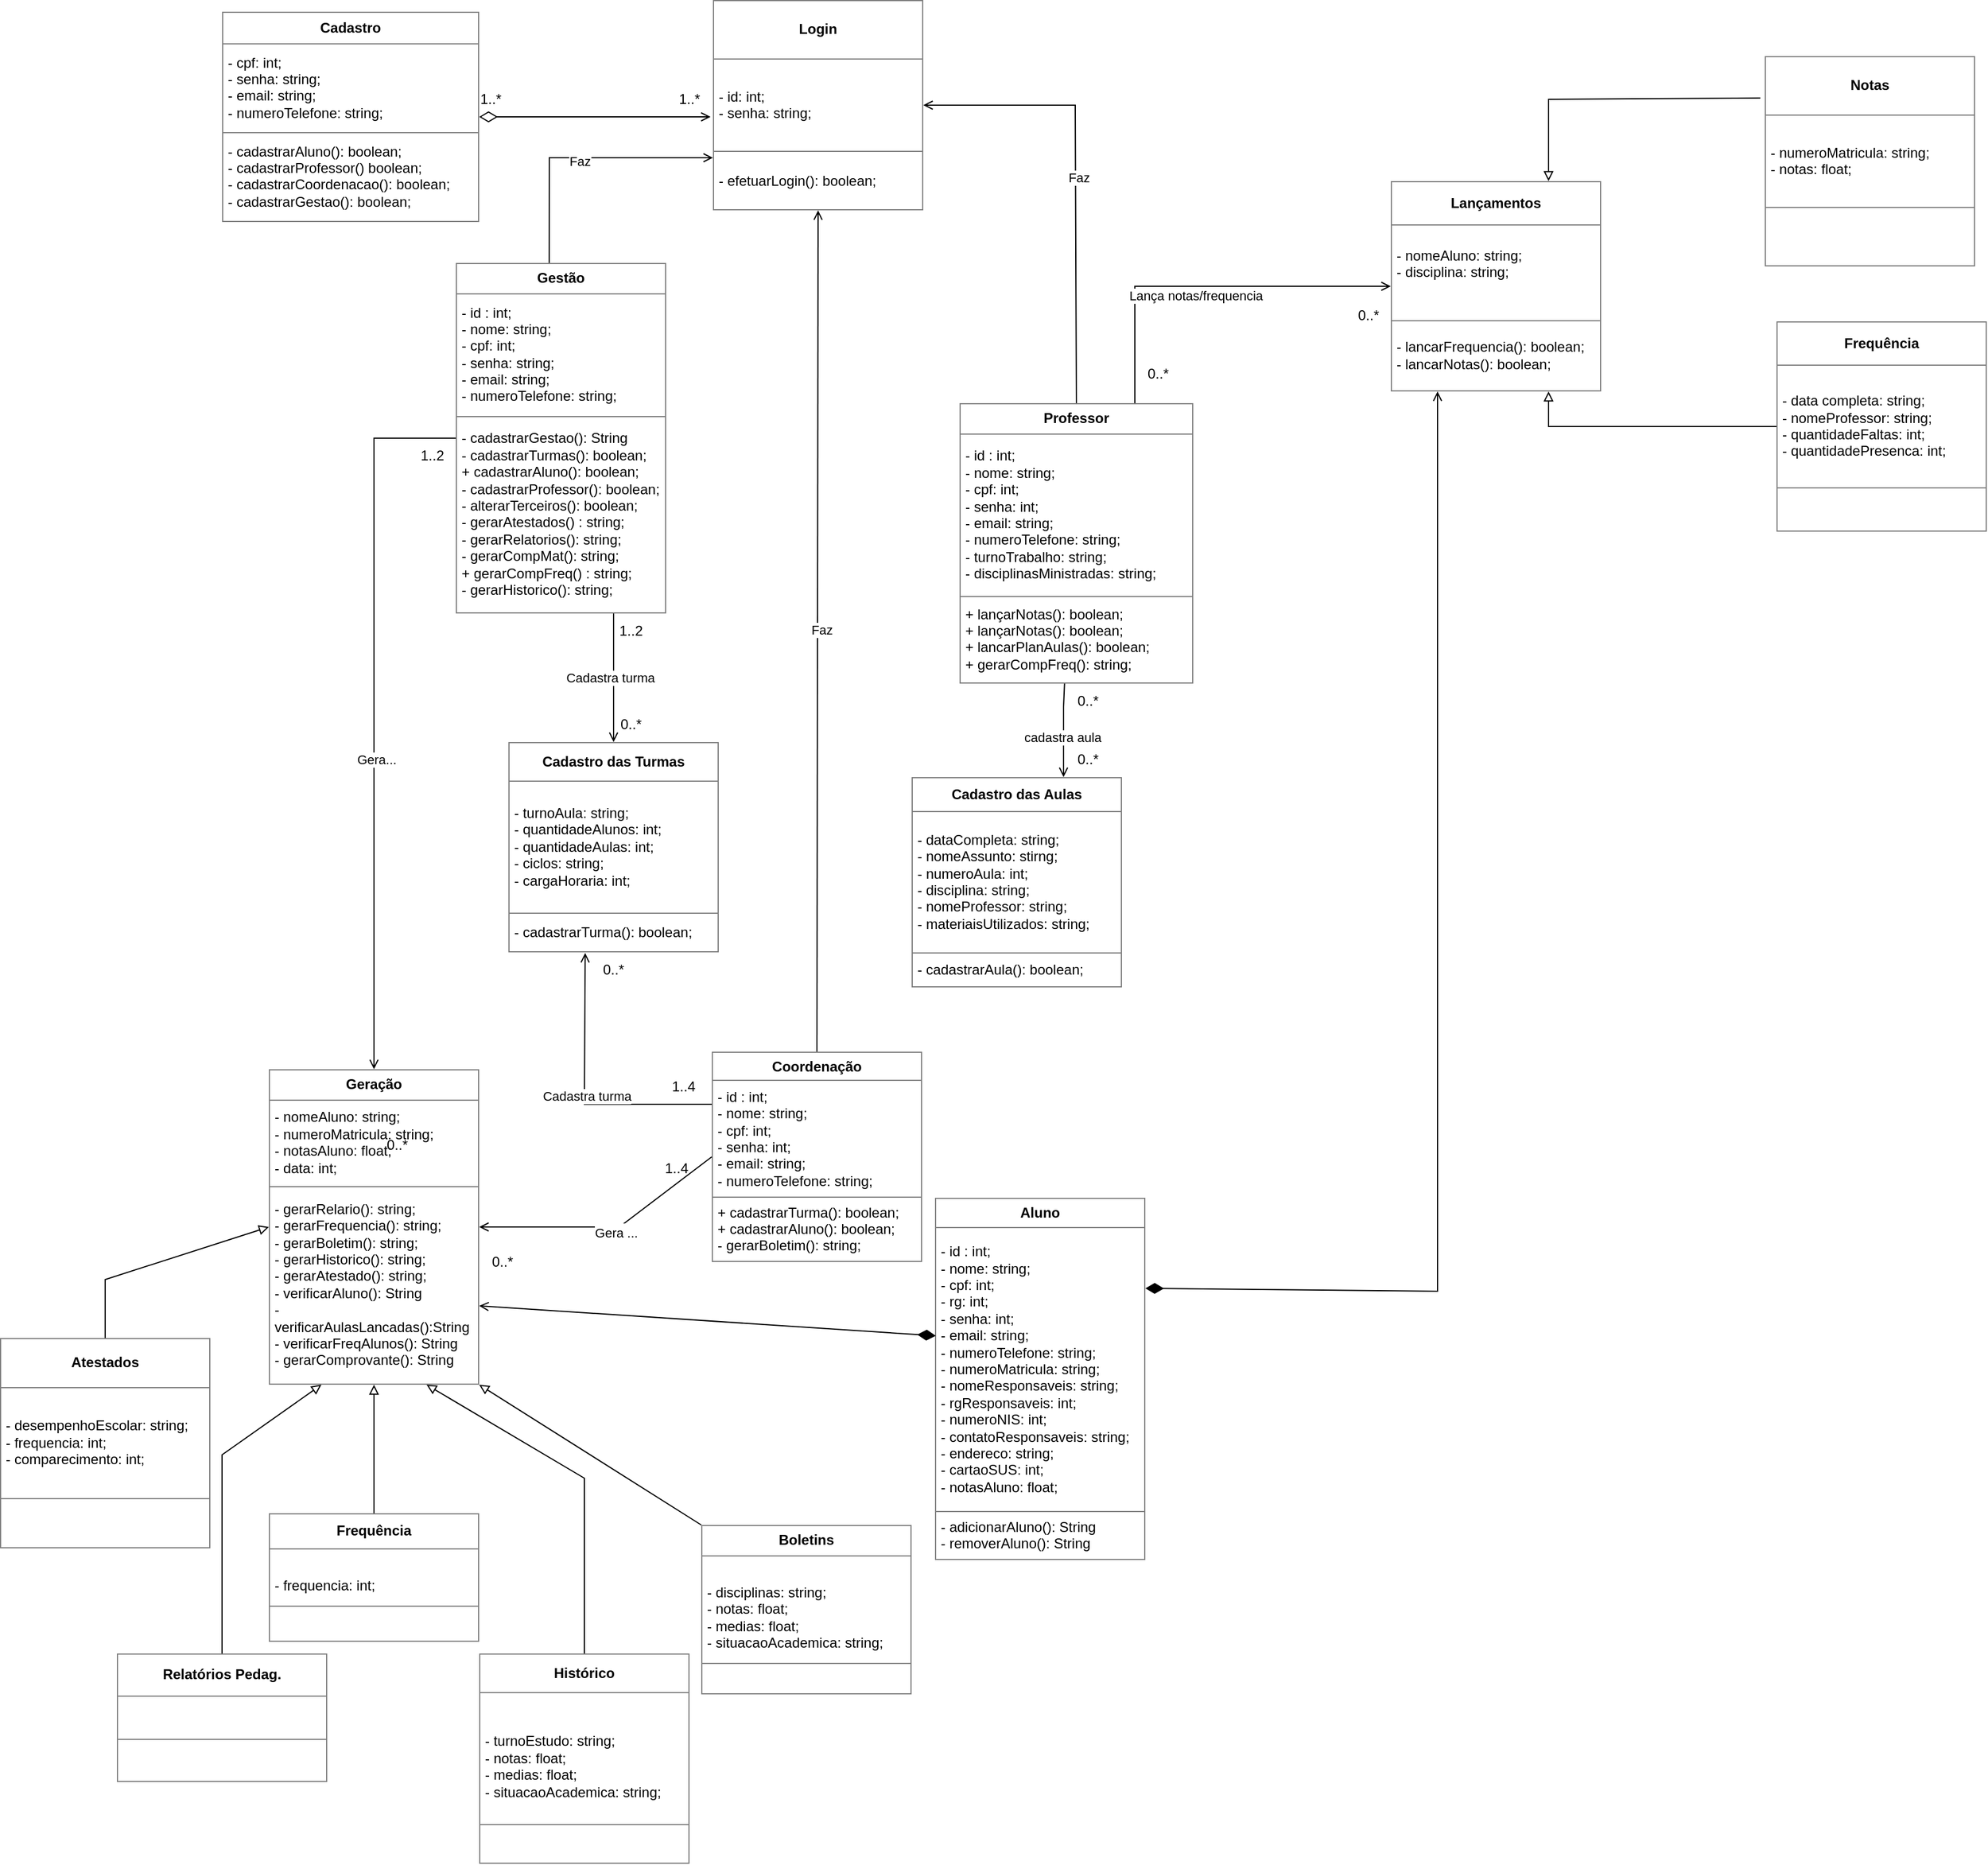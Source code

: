 <mxfile version="26.0.14">
  <diagram name="Página-1" id="CEJxs4QXML5ttT-iYVlk">
    <mxGraphModel dx="1877" dy="522" grid="1" gridSize="10" guides="1" tooltips="1" connect="1" arrows="1" fold="1" page="1" pageScale="1" pageWidth="827" pageHeight="1169" math="0" shadow="0">
      <root>
        <mxCell id="0" />
        <mxCell id="1" parent="0" />
        <mxCell id="YI8qZAI8sFxIkvRVpKfF-1" value="&lt;table border=&quot;1&quot; width=&quot;100%&quot; height=&quot;100%&quot; cellpadding=&quot;4&quot; style=&quot;width:100%;height:100%;border-collapse:collapse;&quot;&gt;&lt;tbody&gt;&lt;tr&gt;&lt;th align=&quot;center&quot;&gt;&lt;b&gt;Gestão&lt;/b&gt;&lt;/th&gt;&lt;/tr&gt;&lt;tr&gt;&lt;td&gt;- id : int;&lt;br&gt;- nome: string;&lt;br&gt;- cpf: int;&lt;br&gt;- senha: string;&lt;br&gt;- email: string;&lt;br&gt;- numeroTelefone: string;&lt;/td&gt;&lt;/tr&gt;&lt;tr&gt;&lt;td&gt;- cadastrarGestao(): String&lt;br&gt;- cadastrarTurmas(): boolean;&lt;br&gt;+ cadastrarAluno(): boolean;&lt;br&gt;- cadastrarProfessor(): boolean;&lt;br&gt;- alterarTerceiros(): boolean;&lt;br&gt;- gerarAtestados() : string;&lt;br&gt;- gerarRelatorios(): string;&lt;br&gt;- gerarCompMat(): string;&lt;br&gt;+ gerarCompFreq() : string;&lt;br&gt;- gerarHistorico(): string;&lt;br&gt;&lt;/td&gt;&lt;/tr&gt;&lt;/tbody&gt;&lt;/table&gt;" style="text;html=1;whiteSpace=wrap;strokeColor=none;fillColor=none;overflow=fill;" parent="1" vertex="1">
          <mxGeometry x="-80" y="620" width="180" height="300" as="geometry" />
        </mxCell>
        <mxCell id="YI8qZAI8sFxIkvRVpKfF-2" value="&lt;table border=&quot;1&quot; width=&quot;100%&quot; height=&quot;100%&quot; cellpadding=&quot;4&quot; style=&quot;width:100%;height:100%;border-collapse:collapse;&quot;&gt;&lt;tbody&gt;&lt;tr&gt;&lt;th align=&quot;center&quot;&gt;&lt;b&gt;Coordenação&lt;/b&gt;&lt;/th&gt;&lt;/tr&gt;&lt;tr&gt;&lt;td&gt;- id : int;&lt;br&gt;- nome: string;&lt;br&gt;- cpf: int;&lt;br&gt;- senha: int;&lt;br&gt;- email: string;&lt;br&gt;- numeroTelefone: string;&lt;/td&gt;&lt;/tr&gt;&lt;tr&gt;&lt;td&gt;+ cadastrarTurma(): boolean;&lt;br&gt;+ cadastrarAluno(): boolean;&lt;br&gt;- gerarBoletim(): string;&lt;/td&gt;&lt;/tr&gt;&lt;/tbody&gt;&lt;/table&gt;" style="text;html=1;whiteSpace=wrap;strokeColor=none;fillColor=none;overflow=fill;" parent="1" vertex="1">
          <mxGeometry x="139" y="1295" width="180" height="180" as="geometry" />
        </mxCell>
        <mxCell id="YI8qZAI8sFxIkvRVpKfF-3" value="&lt;table border=&quot;1&quot; width=&quot;100%&quot; height=&quot;100%&quot; cellpadding=&quot;4&quot; style=&quot;width:100%;height:100%;border-collapse:collapse;&quot;&gt;&lt;tbody&gt;&lt;tr&gt;&lt;th align=&quot;center&quot;&gt;Professor&lt;/th&gt;&lt;/tr&gt;&lt;tr&gt;&lt;td&gt;- id : int;&lt;br&gt;- nome: string;&lt;br&gt;- cpf: int;&lt;br&gt;- senha: int;&lt;br&gt;- email: string;&lt;br&gt;- numeroTelefone: string;&lt;span style=&quot;&quot;&gt;&lt;br&gt;- turnoTrabalho: string;&lt;br&gt;- disciplinasMinistradas: string;&lt;/span&gt;&lt;/td&gt;&lt;/tr&gt;&lt;tr&gt;&lt;td&gt;+ lançarNotas(): boolean;&lt;br&gt;+ lançarNotas(): boolean;&lt;br&gt;+ lancarPlanAulas(): boolean;&lt;br&gt;+ gerarCompFreq(): string;&lt;/td&gt;&lt;/tr&gt;&lt;/tbody&gt;&lt;/table&gt;" style="text;html=1;whiteSpace=wrap;strokeColor=none;fillColor=none;overflow=fill;" parent="1" vertex="1">
          <mxGeometry x="351" y="740" width="200" height="240" as="geometry" />
        </mxCell>
        <mxCell id="YI8qZAI8sFxIkvRVpKfF-4" value="&lt;table border=&quot;1&quot; width=&quot;100%&quot; height=&quot;100%&quot; cellpadding=&quot;4&quot; style=&quot;width:100%;height:100%;border-collapse:collapse;&quot;&gt;&lt;tbody&gt;&lt;tr&gt;&lt;th align=&quot;center&quot;&gt;&lt;b&gt;Login&lt;/b&gt;&lt;/th&gt;&lt;/tr&gt;&lt;tr&gt;&lt;td&gt;- id: int;&lt;br&gt;- senha: string;&lt;/td&gt;&lt;/tr&gt;&lt;tr&gt;&lt;td&gt;- efetuarLogin(): boolean;&lt;/td&gt;&lt;/tr&gt;&lt;/tbody&gt;&lt;/table&gt;" style="text;html=1;whiteSpace=wrap;strokeColor=none;fillColor=none;overflow=fill;" parent="1" vertex="1">
          <mxGeometry x="140" y="395" width="180" height="180" as="geometry" />
        </mxCell>
        <mxCell id="YI8qZAI8sFxIkvRVpKfF-5" value="&lt;table border=&quot;1&quot; width=&quot;100%&quot; height=&quot;100%&quot; cellpadding=&quot;4&quot; style=&quot;width:100%;height:100%;border-collapse:collapse;&quot;&gt;&lt;tbody&gt;&lt;tr&gt;&lt;th align=&quot;center&quot;&gt;&lt;b&gt;Aluno&lt;/b&gt;&lt;/th&gt;&lt;/tr&gt;&lt;tr&gt;&lt;td&gt;&lt;span style=&quot;&quot;&gt;- id : int;&lt;/span&gt;&lt;br style=&quot;&quot;&gt;&lt;span style=&quot;&quot;&gt;- nome: string;&lt;/span&gt;&lt;br style=&quot;&quot;&gt;&lt;span style=&quot;&quot;&gt;- cpf: int;&lt;br&gt;- rg: int;&lt;br&gt;&lt;/span&gt;&lt;span style=&quot;&quot;&gt;- senha: int;&lt;/span&gt;&lt;br style=&quot;&quot;&gt;&lt;span style=&quot;&quot;&gt;- email: string;&lt;/span&gt;&lt;br style=&quot;&quot;&gt;&lt;span style=&quot;&quot;&gt;- numeroTelefone: string;&lt;br&gt;&lt;/span&gt;&lt;span style=&quot;&quot;&gt;- numeroMatricula: string;&lt;br&gt;- nomeResponsaveis: string;&lt;br&gt;- rgResponsaveis: int;&lt;br&gt;- numeroNIS: int;&lt;br&gt;- contatoResponsaveis: string;&lt;br&gt;- endereco: string;&lt;br&gt;- cartaoSUS: int;&lt;br&gt;- notasAluno: float;&lt;/span&gt;&lt;/td&gt;&lt;/tr&gt;&lt;tr&gt;&lt;td&gt;- adicionarAluno(): String&lt;br&gt;- removerAluno(): String&lt;br&gt;&lt;/td&gt;&lt;/tr&gt;&lt;/tbody&gt;&lt;/table&gt;" style="text;html=1;whiteSpace=wrap;strokeColor=none;fillColor=none;overflow=fill;" parent="1" vertex="1">
          <mxGeometry x="330" y="1420" width="180" height="310" as="geometry" />
        </mxCell>
        <mxCell id="YI8qZAI8sFxIkvRVpKfF-6" value="&lt;table border=&quot;1&quot; width=&quot;100%&quot; height=&quot;100%&quot; cellpadding=&quot;4&quot; style=&quot;width:100%;height:100%;border-collapse:collapse;&quot;&gt;&lt;tbody&gt;&lt;tr&gt;&lt;th align=&quot;center&quot;&gt;Notas&lt;/th&gt;&lt;/tr&gt;&lt;tr&gt;&lt;td&gt;- numeroMatricula: string;&lt;br&gt;- notas: float;&lt;/td&gt;&lt;/tr&gt;&lt;tr&gt;&lt;td&gt;&lt;br&gt;&lt;/td&gt;&lt;/tr&gt;&lt;/tbody&gt;&lt;/table&gt;" style="text;html=1;whiteSpace=wrap;strokeColor=none;fillColor=none;overflow=fill;" parent="1" vertex="1">
          <mxGeometry x="1040" y="443" width="180" height="180" as="geometry" />
        </mxCell>
        <mxCell id="YI8qZAI8sFxIkvRVpKfF-7" value="&lt;table border=&quot;1&quot; width=&quot;100%&quot; height=&quot;100%&quot; cellpadding=&quot;4&quot; style=&quot;width:100%;height:100%;border-collapse:collapse;&quot;&gt;&lt;tbody&gt;&lt;tr&gt;&lt;th align=&quot;center&quot;&gt;&lt;b&gt;Frequência&lt;/b&gt;&lt;/th&gt;&lt;/tr&gt;&lt;tr&gt;&lt;td&gt;- data completa: string;&lt;br&gt;- nomeProfessor: string;&lt;br&gt;- quantidadeFaltas: int;&lt;br&gt;- quantidadePresenca: int;&lt;/td&gt;&lt;/tr&gt;&lt;tr&gt;&lt;td&gt;&lt;br&gt;&lt;/td&gt;&lt;/tr&gt;&lt;/tbody&gt;&lt;/table&gt;" style="text;html=1;whiteSpace=wrap;strokeColor=none;fillColor=none;overflow=fill;" parent="1" vertex="1">
          <mxGeometry x="1050" y="670" width="180" height="180" as="geometry" />
        </mxCell>
        <mxCell id="YI8qZAI8sFxIkvRVpKfF-8" value="&lt;table border=&quot;1&quot; width=&quot;100%&quot; height=&quot;100%&quot; cellpadding=&quot;4&quot; style=&quot;width:100%;height:100%;border-collapse:collapse;&quot;&gt;&lt;tbody&gt;&lt;tr&gt;&lt;th align=&quot;center&quot;&gt;Cadastro das Aulas&lt;/th&gt;&lt;/tr&gt;&lt;tr&gt;&lt;td&gt;- dataCompleta: string;&lt;br&gt;- nomeAssunto: stirng;&lt;br&gt;- numeroAula: int;&lt;br&gt;- disciplina: string;&lt;br&gt;- nomeProfessor: string;&lt;br&gt;- materiaisUtilizados: string;&lt;/td&gt;&lt;/tr&gt;&lt;tr&gt;&lt;td&gt;- cadastrarAula(): boolean;&lt;/td&gt;&lt;/tr&gt;&lt;/tbody&gt;&lt;/table&gt;" style="text;html=1;whiteSpace=wrap;strokeColor=none;fillColor=none;overflow=fill;" parent="1" vertex="1">
          <mxGeometry x="310" y="1060" width="180" height="180" as="geometry" />
        </mxCell>
        <mxCell id="YI8qZAI8sFxIkvRVpKfF-9" value="&lt;table border=&quot;1&quot; width=&quot;100%&quot; height=&quot;100%&quot; cellpadding=&quot;4&quot; style=&quot;width:100%;height:100%;border-collapse:collapse;&quot;&gt;&lt;tbody&gt;&lt;tr&gt;&lt;th align=&quot;center&quot;&gt;&lt;b&gt;Lançamentos&lt;/b&gt;&lt;/th&gt;&lt;/tr&gt;&lt;tr&gt;&lt;td&gt;- nomeAluno: string;&lt;br&gt;- disciplina: string;&lt;br&gt;&lt;br&gt;&lt;/td&gt;&lt;/tr&gt;&lt;tr&gt;&lt;td&gt;&lt;span style=&quot;&quot;&gt;- lancarFrequencia():&amp;nbsp;&lt;/span&gt;boolean&lt;span style=&quot;&quot;&gt;;&lt;br&gt;&lt;/span&gt;- lancarNotas(): boolean;&lt;br&gt;&lt;/td&gt;&lt;/tr&gt;&lt;/tbody&gt;&lt;/table&gt;" style="text;html=1;whiteSpace=wrap;strokeColor=none;fillColor=none;overflow=fill;" parent="1" vertex="1">
          <mxGeometry x="720" y="550" width="180" height="180" as="geometry" />
        </mxCell>
        <mxCell id="0EFO7RBAgr80WLlCccx1-6" value="&lt;table border=&quot;1&quot; width=&quot;100%&quot; height=&quot;100%&quot; cellpadding=&quot;4&quot; style=&quot;width:100%;height:100%;border-collapse:collapse;&quot;&gt;&lt;tbody&gt;&lt;tr&gt;&lt;th align=&quot;center&quot;&gt;Cadastro&lt;/th&gt;&lt;/tr&gt;&lt;tr&gt;&lt;td&gt;- cpf: int;&lt;br&gt;- senha: string;&lt;br&gt;- email: string;&lt;br&gt;- numeroTelefone: string;&lt;/td&gt;&lt;/tr&gt;&lt;tr&gt;&lt;td&gt;- cadastrarAluno(): boolean;&lt;br&gt;- cadastrarProfessor() boolean;&lt;br&gt;- cadastrarCoordenacao(): boolean;&lt;br&gt;- cadastrarGestao(): boolean;&lt;br&gt;&lt;/td&gt;&lt;/tr&gt;&lt;/tbody&gt;&lt;/table&gt;" style="text;html=1;whiteSpace=wrap;strokeColor=none;fillColor=none;overflow=fill;" parent="1" vertex="1">
          <mxGeometry x="-280" y="405" width="220" height="180" as="geometry" />
        </mxCell>
        <mxCell id="0EFO7RBAgr80WLlCccx1-7" value="" style="endArrow=block;html=1;rounded=0;exitX=0;exitY=0.5;exitDx=0;exitDy=0;entryX=0.75;entryY=1;entryDx=0;entryDy=0;endFill=0;" parent="1" source="YI8qZAI8sFxIkvRVpKfF-7" target="YI8qZAI8sFxIkvRVpKfF-9" edge="1">
          <mxGeometry width="50" height="50" relative="1" as="geometry">
            <mxPoint x="1140" y="660" as="sourcePoint" />
            <mxPoint x="1190" y="610" as="targetPoint" />
            <Array as="points">
              <mxPoint x="855" y="760" />
            </Array>
          </mxGeometry>
        </mxCell>
        <mxCell id="0EFO7RBAgr80WLlCccx1-8" value="" style="endArrow=block;html=1;rounded=0;exitX=-0.021;exitY=0.199;exitDx=0;exitDy=0;entryX=0.75;entryY=0;entryDx=0;entryDy=0;endFill=0;exitPerimeter=0;" parent="1" source="YI8qZAI8sFxIkvRVpKfF-6" target="YI8qZAI8sFxIkvRVpKfF-9" edge="1">
          <mxGeometry width="50" height="50" relative="1" as="geometry">
            <mxPoint x="750" y="880" as="sourcePoint" />
            <mxPoint x="849" y="762" as="targetPoint" />
            <Array as="points">
              <mxPoint x="855" y="480" />
            </Array>
          </mxGeometry>
        </mxCell>
        <mxCell id="0EFO7RBAgr80WLlCccx1-25" value="&lt;table border=&quot;1&quot; width=&quot;100%&quot; height=&quot;100%&quot; cellpadding=&quot;4&quot; style=&quot;width:100%;height:100%;border-collapse:collapse;&quot;&gt;&lt;tbody&gt;&lt;tr&gt;&lt;th align=&quot;center&quot;&gt;&lt;b&gt;Atestados&lt;/b&gt;&lt;/th&gt;&lt;/tr&gt;&lt;tr&gt;&lt;td&gt;- desempenhoEscolar: string;&lt;br&gt;- frequencia: int;&lt;br&gt;- comparecimento: int;&lt;br&gt;&lt;/td&gt;&lt;/tr&gt;&lt;tr&gt;&lt;td&gt;&lt;br&gt;&lt;/td&gt;&lt;/tr&gt;&lt;/tbody&gt;&lt;/table&gt;" style="text;html=1;whiteSpace=wrap;strokeColor=none;fillColor=none;overflow=fill;" parent="1" vertex="1">
          <mxGeometry x="-470" y="1540" width="180" height="180" as="geometry" />
        </mxCell>
        <mxCell id="0EFO7RBAgr80WLlCccx1-26" value="&lt;table border=&quot;1&quot; width=&quot;100%&quot; height=&quot;100%&quot; cellpadding=&quot;4&quot; style=&quot;width:100%;height:100%;border-collapse:collapse;&quot;&gt;&lt;tbody&gt;&lt;tr&gt;&lt;th align=&quot;center&quot;&gt;&lt;b&gt;Relatórios Pedag.&lt;/b&gt;&lt;/th&gt;&lt;/tr&gt;&lt;tr&gt;&lt;td&gt;&lt;br&gt;&lt;/td&gt;&lt;/tr&gt;&lt;tr&gt;&lt;td&gt;&lt;br&gt;&lt;/td&gt;&lt;/tr&gt;&lt;/tbody&gt;&lt;/table&gt;" style="text;html=1;whiteSpace=wrap;strokeColor=none;fillColor=none;overflow=fill;" parent="1" vertex="1">
          <mxGeometry x="-370" y="1810" width="180" height="110" as="geometry" />
        </mxCell>
        <mxCell id="0EFO7RBAgr80WLlCccx1-27" value="&lt;table border=&quot;1&quot; width=&quot;100%&quot; height=&quot;100%&quot; cellpadding=&quot;4&quot; style=&quot;width:100%;height:100%;border-collapse:collapse;&quot;&gt;&lt;tbody&gt;&lt;tr&gt;&lt;th align=&quot;center&quot;&gt;&lt;b&gt;Frequência&lt;/b&gt;&lt;/th&gt;&lt;/tr&gt;&lt;tr&gt;&lt;td&gt;&lt;br&gt;- frequencia: int;&lt;/td&gt;&lt;/tr&gt;&lt;tr&gt;&lt;td&gt;&lt;br&gt;&lt;/td&gt;&lt;/tr&gt;&lt;/tbody&gt;&lt;/table&gt;" style="text;html=1;whiteSpace=wrap;strokeColor=none;fillColor=none;overflow=fill;" parent="1" vertex="1">
          <mxGeometry x="-240" y="1690" width="180" height="110" as="geometry" />
        </mxCell>
        <mxCell id="0EFO7RBAgr80WLlCccx1-28" value="&lt;table border=&quot;1&quot; width=&quot;100%&quot; height=&quot;100%&quot; cellpadding=&quot;4&quot; style=&quot;width:100%;height:100%;border-collapse:collapse;&quot;&gt;&lt;tbody&gt;&lt;tr&gt;&lt;th align=&quot;center&quot;&gt;&lt;b&gt;Histórico&lt;/b&gt;&lt;/th&gt;&lt;/tr&gt;&lt;tr&gt;&lt;td&gt;&lt;br&gt;- turnoEstudo: string;&lt;br&gt;- notas: float;&lt;br&gt;- medias: float;&lt;br&gt;- situacaoAcademica: string;&lt;br&gt;&lt;/td&gt;&lt;/tr&gt;&lt;tr&gt;&lt;td&gt;&lt;br&gt;&lt;/td&gt;&lt;/tr&gt;&lt;/tbody&gt;&lt;/table&gt;" style="text;html=1;whiteSpace=wrap;strokeColor=none;fillColor=none;overflow=fill;" parent="1" vertex="1">
          <mxGeometry x="-60" y="1810" width="180" height="180" as="geometry" />
        </mxCell>
        <mxCell id="0EFO7RBAgr80WLlCccx1-29" value="&lt;table border=&quot;1&quot; width=&quot;100%&quot; height=&quot;100%&quot; cellpadding=&quot;4&quot; style=&quot;width:100%;height:100%;border-collapse:collapse;&quot;&gt;&lt;tbody&gt;&lt;tr&gt;&lt;th align=&quot;center&quot;&gt;&lt;b&gt;Boletins&lt;/b&gt;&lt;/th&gt;&lt;/tr&gt;&lt;tr&gt;&lt;td&gt;&lt;br&gt;- disciplinas: string;&lt;br&gt;- notas: float;&lt;br&gt;- medias: float;&lt;br&gt;- situacaoAcademica: string;&lt;/td&gt;&lt;/tr&gt;&lt;tr&gt;&lt;td&gt;&lt;br&gt;&lt;/td&gt;&lt;/tr&gt;&lt;/tbody&gt;&lt;/table&gt;" style="text;html=1;whiteSpace=wrap;strokeColor=none;fillColor=none;overflow=fill;" parent="1" vertex="1">
          <mxGeometry x="130" y="1700" width="180" height="145" as="geometry" />
        </mxCell>
        <mxCell id="0EFO7RBAgr80WLlCccx1-30" value="&lt;table border=&quot;1&quot; width=&quot;100%&quot; height=&quot;100%&quot; cellpadding=&quot;4&quot; style=&quot;width:100%;height:100%;border-collapse:collapse;&quot;&gt;&lt;tbody&gt;&lt;tr&gt;&lt;th align=&quot;center&quot;&gt;&lt;b&gt;Geração&lt;/b&gt;&lt;/th&gt;&lt;/tr&gt;&lt;tr&gt;&lt;td&gt;- nomeAluno: string;&lt;br&gt;- numeroMatricula: string;&lt;br&gt;- notasAluno: float;&lt;br&gt;- data: int;&lt;/td&gt;&lt;/tr&gt;&lt;tr&gt;&lt;td&gt;- gerarRelario(): string;&lt;br&gt;- gerarFrequencia(): string;&lt;br&gt;- gerarBoletim(): string;&lt;br&gt;- gerarHistorico(): string;&lt;br&gt;- gerarAtestado(): string;&lt;br&gt;- verificarAluno(): String&lt;br&gt;- verificarAulasLancadas():String&lt;br&gt;- verificarFreqAlunos(): String&lt;br&gt;- gerarComprovante(): String&lt;/td&gt;&lt;/tr&gt;&lt;/tbody&gt;&lt;/table&gt;" style="text;html=1;whiteSpace=wrap;strokeColor=none;fillColor=none;overflow=fill;" parent="1" vertex="1">
          <mxGeometry x="-240" y="1310" width="180" height="270" as="geometry" />
        </mxCell>
        <mxCell id="0EFO7RBAgr80WLlCccx1-31" value="" style="endArrow=block;html=1;rounded=0;exitX=0.5;exitY=0;exitDx=0;exitDy=0;entryX=0;entryY=0.5;entryDx=0;entryDy=0;endFill=0;" parent="1" source="0EFO7RBAgr80WLlCccx1-25" target="0EFO7RBAgr80WLlCccx1-30" edge="1">
          <mxGeometry width="50" height="50" relative="1" as="geometry">
            <mxPoint x="270" y="680" as="sourcePoint" />
            <mxPoint x="369" y="562" as="targetPoint" />
            <Array as="points">
              <mxPoint x="-380" y="1490" />
            </Array>
          </mxGeometry>
        </mxCell>
        <mxCell id="0EFO7RBAgr80WLlCccx1-32" value="" style="endArrow=block;html=1;rounded=0;exitX=0.5;exitY=0;exitDx=0;exitDy=0;entryX=0.25;entryY=1;entryDx=0;entryDy=0;endFill=0;" parent="1" source="0EFO7RBAgr80WLlCccx1-26" target="0EFO7RBAgr80WLlCccx1-30" edge="1">
          <mxGeometry width="50" height="50" relative="1" as="geometry">
            <mxPoint x="450" y="640" as="sourcePoint" />
            <mxPoint x="540" y="500" as="targetPoint" />
            <Array as="points">
              <mxPoint x="-280" y="1640" />
            </Array>
          </mxGeometry>
        </mxCell>
        <mxCell id="0EFO7RBAgr80WLlCccx1-33" value="" style="endArrow=block;html=1;rounded=0;exitX=0.5;exitY=0;exitDx=0;exitDy=0;entryX=0.5;entryY=1;entryDx=0;entryDy=0;endFill=0;" parent="1" source="0EFO7RBAgr80WLlCccx1-27" target="0EFO7RBAgr80WLlCccx1-30" edge="1">
          <mxGeometry width="50" height="50" relative="1" as="geometry">
            <mxPoint x="650" y="580" as="sourcePoint" />
            <mxPoint x="585" y="500" as="targetPoint" />
          </mxGeometry>
        </mxCell>
        <mxCell id="0EFO7RBAgr80WLlCccx1-34" value="" style="endArrow=block;html=1;rounded=0;exitX=0.5;exitY=0;exitDx=0;exitDy=0;entryX=0.75;entryY=1;entryDx=0;entryDy=0;endFill=0;" parent="1" source="0EFO7RBAgr80WLlCccx1-28" target="0EFO7RBAgr80WLlCccx1-30" edge="1">
          <mxGeometry width="50" height="50" relative="1" as="geometry">
            <mxPoint x="660" y="590" as="sourcePoint" />
            <mxPoint x="595" y="510" as="targetPoint" />
            <Array as="points">
              <mxPoint x="30" y="1660" />
            </Array>
          </mxGeometry>
        </mxCell>
        <mxCell id="0EFO7RBAgr80WLlCccx1-36" value="" style="endArrow=block;html=1;rounded=0;exitX=0;exitY=0;exitDx=0;exitDy=0;entryX=1;entryY=1;entryDx=0;entryDy=0;endFill=0;" parent="1" source="0EFO7RBAgr80WLlCccx1-29" target="0EFO7RBAgr80WLlCccx1-30" edge="1">
          <mxGeometry width="50" height="50" relative="1" as="geometry">
            <mxPoint x="780" y="740" as="sourcePoint" />
            <mxPoint x="675" y="500" as="targetPoint" />
          </mxGeometry>
        </mxCell>
        <mxCell id="0EFO7RBAgr80WLlCccx1-37" value="&lt;table border=&quot;1&quot; width=&quot;100%&quot; height=&quot;100%&quot; cellpadding=&quot;4&quot; style=&quot;width:100%;height:100%;border-collapse:collapse;&quot;&gt;&lt;tbody&gt;&lt;tr&gt;&lt;th align=&quot;center&quot;&gt;Cadastro das Turmas&lt;/th&gt;&lt;/tr&gt;&lt;tr&gt;&lt;td&gt;- turnoAula: string;&lt;br&gt;- quantidadeAlunos: int;&lt;br&gt;- quantidadeAulas: int;&lt;br&gt;- ciclos: string;&lt;br&gt;- cargaHoraria: int;&lt;/td&gt;&lt;/tr&gt;&lt;tr&gt;&lt;td&gt;- cadastrarTurma(): boolean;&lt;/td&gt;&lt;/tr&gt;&lt;/tbody&gt;&lt;/table&gt;" style="text;html=1;whiteSpace=wrap;strokeColor=none;fillColor=none;overflow=fill;" parent="1" vertex="1">
          <mxGeometry x="-35" y="1030" width="180" height="180" as="geometry" />
        </mxCell>
        <mxCell id="xoD3tihYEhxn2w1TW_yq-3" value="" style="endArrow=open;html=1;rounded=0;exitX=0;exitY=0.5;exitDx=0;exitDy=0;entryX=1;entryY=0.5;entryDx=0;entryDy=0;endFill=0;" parent="1" source="YI8qZAI8sFxIkvRVpKfF-2" target="0EFO7RBAgr80WLlCccx1-30" edge="1">
          <mxGeometry width="50" height="50" relative="1" as="geometry">
            <mxPoint x="110" y="960" as="sourcePoint" />
            <mxPoint x="390" y="960" as="targetPoint" />
            <Array as="points">
              <mxPoint x="60" y="1445" />
            </Array>
          </mxGeometry>
        </mxCell>
        <mxCell id="f6O35x82LAlemwlpnAm--2" value="Text" style="edgeLabel;html=1;align=center;verticalAlign=middle;resizable=0;points=[];" parent="xoD3tihYEhxn2w1TW_yq-3" vertex="1" connectable="0">
          <mxGeometry x="-0.033" y="3" relative="1" as="geometry">
            <mxPoint x="1" as="offset" />
          </mxGeometry>
        </mxCell>
        <mxCell id="f6O35x82LAlemwlpnAm--5" value="Gera ..." style="edgeLabel;html=1;align=center;verticalAlign=middle;resizable=0;points=[];" parent="xoD3tihYEhxn2w1TW_yq-3" vertex="1" connectable="0">
          <mxGeometry x="-0.066" y="5" relative="1" as="geometry">
            <mxPoint as="offset" />
          </mxGeometry>
        </mxCell>
        <mxCell id="xoD3tihYEhxn2w1TW_yq-4" value="" style="endArrow=open;html=1;rounded=0;exitX=0;exitY=0.5;exitDx=0;exitDy=0;entryX=0.5;entryY=0;entryDx=0;entryDy=0;endFill=0;" parent="1" source="YI8qZAI8sFxIkvRVpKfF-1" target="0EFO7RBAgr80WLlCccx1-30" edge="1">
          <mxGeometry width="50" height="50" relative="1" as="geometry">
            <mxPoint x="110" y="960" as="sourcePoint" />
            <mxPoint x="390" y="960" as="targetPoint" />
            <Array as="points">
              <mxPoint x="-150" y="770" />
            </Array>
          </mxGeometry>
        </mxCell>
        <mxCell id="vUQMLKHa1vaMQkAAcuZ9-1" value="Gera..." style="edgeLabel;html=1;align=center;verticalAlign=middle;resizable=0;points=[];" parent="xoD3tihYEhxn2w1TW_yq-4" vertex="1" connectable="0">
          <mxGeometry x="0.131" y="2" relative="1" as="geometry">
            <mxPoint as="offset" />
          </mxGeometry>
        </mxCell>
        <mxCell id="xoD3tihYEhxn2w1TW_yq-5" value="" style="endArrow=open;html=1;rounded=0;entryX=1;entryY=0.75;entryDx=0;entryDy=0;startArrow=diamondThin;startFill=1;endFill=0;exitX=0.004;exitY=0.381;exitDx=0;exitDy=0;exitPerimeter=0;endSize=6;startSize=13;" parent="1" source="YI8qZAI8sFxIkvRVpKfF-5" target="0EFO7RBAgr80WLlCccx1-30" edge="1">
          <mxGeometry width="50" height="50" relative="1" as="geometry">
            <mxPoint x="540" y="1530" as="sourcePoint" />
            <mxPoint x="680" y="1380" as="targetPoint" />
          </mxGeometry>
        </mxCell>
        <mxCell id="xoD3tihYEhxn2w1TW_yq-11" value="" style="endArrow=open;html=1;rounded=0;startArrow=diamondThin;startFill=0;endFill=0;exitX=1;exitY=0.5;exitDx=0;exitDy=0;startSize=13;" parent="1" source="0EFO7RBAgr80WLlCccx1-6" edge="1">
          <mxGeometry width="50" height="50" relative="1" as="geometry">
            <mxPoint x="30" y="605" as="sourcePoint" />
            <mxPoint x="138" y="495" as="targetPoint" />
          </mxGeometry>
        </mxCell>
        <mxCell id="xoD3tihYEhxn2w1TW_yq-12" value="" style="endArrow=open;html=1;rounded=0;exitX=0.75;exitY=0;exitDx=0;exitDy=0;entryX=0;entryY=0.5;entryDx=0;entryDy=0;endFill=0;" parent="1" source="YI8qZAI8sFxIkvRVpKfF-3" target="YI8qZAI8sFxIkvRVpKfF-9" edge="1">
          <mxGeometry width="50" height="50" relative="1" as="geometry">
            <mxPoint x="-490" y="945" as="sourcePoint" />
            <mxPoint x="-170" y="800" as="targetPoint" />
            <Array as="points">
              <mxPoint x="501" y="640" />
            </Array>
          </mxGeometry>
        </mxCell>
        <mxCell id="f6O35x82LAlemwlpnAm--7" value="Lança notas/frequencia" style="edgeLabel;html=1;align=center;verticalAlign=middle;resizable=0;points=[];" parent="xoD3tihYEhxn2w1TW_yq-12" vertex="1" connectable="0">
          <mxGeometry x="-0.045" y="-8" relative="1" as="geometry">
            <mxPoint x="-1" as="offset" />
          </mxGeometry>
        </mxCell>
        <mxCell id="xoD3tihYEhxn2w1TW_yq-13" value="" style="endArrow=open;html=1;rounded=0;entryX=0.75;entryY=0;entryDx=0;entryDy=0;endFill=0;" parent="1" edge="1">
          <mxGeometry width="50" height="50" relative="1" as="geometry">
            <mxPoint x="440.857" y="980" as="sourcePoint" />
            <mxPoint x="440" y="1060" as="targetPoint" />
            <Array as="points">
              <mxPoint x="440" y="1000" />
            </Array>
          </mxGeometry>
        </mxCell>
        <mxCell id="f6O35x82LAlemwlpnAm--8" value="cadastra aula" style="edgeLabel;html=1;align=center;verticalAlign=middle;resizable=0;points=[];" parent="xoD3tihYEhxn2w1TW_yq-13" vertex="1" connectable="0">
          <mxGeometry x="0.154" y="-1" relative="1" as="geometry">
            <mxPoint as="offset" />
          </mxGeometry>
        </mxCell>
        <mxCell id="xoD3tihYEhxn2w1TW_yq-14" value="" style="endArrow=open;html=1;rounded=0;entryX=0.5;entryY=0;entryDx=0;entryDy=0;endFill=0;exitX=0.75;exitY=1;exitDx=0;exitDy=0;" parent="1" source="YI8qZAI8sFxIkvRVpKfF-1" target="0EFO7RBAgr80WLlCccx1-37" edge="1">
          <mxGeometry width="50" height="50" relative="1" as="geometry">
            <mxPoint x="-50" y="735" as="sourcePoint" />
            <mxPoint x="400" y="740" as="targetPoint" />
          </mxGeometry>
        </mxCell>
        <mxCell id="f6O35x82LAlemwlpnAm--6" value="Cadastra turma" style="edgeLabel;html=1;align=center;verticalAlign=middle;resizable=0;points=[];" parent="xoD3tihYEhxn2w1TW_yq-14" vertex="1" connectable="0">
          <mxGeometry x="0.003" y="-3" relative="1" as="geometry">
            <mxPoint as="offset" />
          </mxGeometry>
        </mxCell>
        <mxCell id="xoD3tihYEhxn2w1TW_yq-15" value="" style="endArrow=open;html=1;rounded=0;entryX=0.365;entryY=1.003;entryDx=0;entryDy=0;endFill=0;exitX=0;exitY=0.25;exitDx=0;exitDy=0;entryPerimeter=0;" parent="1" source="YI8qZAI8sFxIkvRVpKfF-2" target="0EFO7RBAgr80WLlCccx1-37" edge="1">
          <mxGeometry width="50" height="50" relative="1" as="geometry">
            <mxPoint x="50" y="1350" as="sourcePoint" />
            <mxPoint x="-25" y="1040" as="targetPoint" />
            <Array as="points">
              <mxPoint x="30" y="1340" />
            </Array>
          </mxGeometry>
        </mxCell>
        <mxCell id="f6O35x82LAlemwlpnAm--4" value="Cadastra turma" style="edgeLabel;html=1;align=center;verticalAlign=middle;resizable=0;points=[];" parent="xoD3tihYEhxn2w1TW_yq-15" vertex="1" connectable="0">
          <mxGeometry x="-0.023" y="-2" relative="1" as="geometry">
            <mxPoint as="offset" />
          </mxGeometry>
        </mxCell>
        <mxCell id="xoD3tihYEhxn2w1TW_yq-19" value="1..2" style="text;html=1;align=center;verticalAlign=middle;whiteSpace=wrap;rounded=0;" parent="1" vertex="1">
          <mxGeometry x="40" y="920" width="60" height="30" as="geometry" />
        </mxCell>
        <mxCell id="xoD3tihYEhxn2w1TW_yq-20" value="0..*" style="text;html=1;align=center;verticalAlign=middle;whiteSpace=wrap;rounded=0;" parent="1" vertex="1">
          <mxGeometry x="40" y="1000" width="60" height="30" as="geometry" />
        </mxCell>
        <mxCell id="xoD3tihYEhxn2w1TW_yq-25" value="0..*" style="text;html=1;align=center;verticalAlign=middle;whiteSpace=wrap;rounded=0;" parent="1" vertex="1">
          <mxGeometry x="491" y="700" width="60" height="30" as="geometry" />
        </mxCell>
        <mxCell id="xoD3tihYEhxn2w1TW_yq-26" value="0..*" style="text;html=1;align=center;verticalAlign=middle;whiteSpace=wrap;rounded=0;" parent="1" vertex="1">
          <mxGeometry x="671" y="650" width="60" height="30" as="geometry" />
        </mxCell>
        <mxCell id="xoD3tihYEhxn2w1TW_yq-27" value="0..*" style="text;html=1;align=center;verticalAlign=middle;whiteSpace=wrap;rounded=0;" parent="1" vertex="1">
          <mxGeometry x="431" y="980" width="60" height="30" as="geometry" />
        </mxCell>
        <mxCell id="xoD3tihYEhxn2w1TW_yq-28" value="0..*" style="text;html=1;align=center;verticalAlign=middle;whiteSpace=wrap;rounded=0;" parent="1" vertex="1">
          <mxGeometry x="431" y="1030" width="60" height="30" as="geometry" />
        </mxCell>
        <mxCell id="xoD3tihYEhxn2w1TW_yq-29" value="1..4" style="text;html=1;align=center;verticalAlign=middle;whiteSpace=wrap;rounded=0;" parent="1" vertex="1">
          <mxGeometry x="85" y="1310" width="60" height="30" as="geometry" />
        </mxCell>
        <mxCell id="xoD3tihYEhxn2w1TW_yq-30" value="1..4" style="text;html=1;align=center;verticalAlign=middle;whiteSpace=wrap;rounded=0;" parent="1" vertex="1">
          <mxGeometry x="79" y="1380" width="60" height="30" as="geometry" />
        </mxCell>
        <mxCell id="xoD3tihYEhxn2w1TW_yq-31" value="0..*" style="text;html=1;align=center;verticalAlign=middle;whiteSpace=wrap;rounded=0;" parent="1" vertex="1">
          <mxGeometry x="-70" y="1460" width="60" height="30" as="geometry" />
        </mxCell>
        <mxCell id="xoD3tihYEhxn2w1TW_yq-32" value="0..*" style="text;html=1;align=center;verticalAlign=middle;whiteSpace=wrap;rounded=0;" parent="1" vertex="1">
          <mxGeometry x="25" y="1210" width="60" height="30" as="geometry" />
        </mxCell>
        <mxCell id="xoD3tihYEhxn2w1TW_yq-33" value="1..*" style="text;html=1;align=center;verticalAlign=middle;whiteSpace=wrap;rounded=0;" parent="1" vertex="1">
          <mxGeometry x="-80" y="465" width="60" height="30" as="geometry" />
        </mxCell>
        <mxCell id="xoD3tihYEhxn2w1TW_yq-35" value="1..*" style="text;html=1;align=center;verticalAlign=middle;whiteSpace=wrap;rounded=0;" parent="1" vertex="1">
          <mxGeometry x="90" y="465" width="60" height="30" as="geometry" />
        </mxCell>
        <mxCell id="xoD3tihYEhxn2w1TW_yq-36" value="1..2" style="text;html=1;align=center;verticalAlign=middle;whiteSpace=wrap;rounded=0;" parent="1" vertex="1">
          <mxGeometry x="-130" y="770" width="60" height="30" as="geometry" />
        </mxCell>
        <mxCell id="xoD3tihYEhxn2w1TW_yq-37" value="0..*" style="text;html=1;align=center;verticalAlign=middle;whiteSpace=wrap;rounded=0;" parent="1" vertex="1">
          <mxGeometry x="-160" y="1360" width="60" height="30" as="geometry" />
        </mxCell>
        <mxCell id="vUQMLKHa1vaMQkAAcuZ9-3" value="" style="endArrow=open;html=1;rounded=0;entryX=0;entryY=0.75;entryDx=0;entryDy=0;endFill=0;exitX=0.444;exitY=0;exitDx=0;exitDy=0;exitPerimeter=0;" parent="1" source="YI8qZAI8sFxIkvRVpKfF-1" target="YI8qZAI8sFxIkvRVpKfF-4" edge="1">
          <mxGeometry width="50" height="50" relative="1" as="geometry">
            <mxPoint x="162" y="605" as="sourcePoint" />
            <mxPoint x="200" y="715" as="targetPoint" />
            <Array as="points">
              <mxPoint y="530" />
            </Array>
          </mxGeometry>
        </mxCell>
        <mxCell id="vUQMLKHa1vaMQkAAcuZ9-4" value="Faz" style="edgeLabel;html=1;align=center;verticalAlign=middle;resizable=0;points=[];" parent="vUQMLKHa1vaMQkAAcuZ9-3" vertex="1" connectable="0">
          <mxGeometry x="0.003" y="-3" relative="1" as="geometry">
            <mxPoint as="offset" />
          </mxGeometry>
        </mxCell>
        <mxCell id="vUQMLKHa1vaMQkAAcuZ9-5" value="" style="endArrow=open;html=1;rounded=0;entryX=1;entryY=0.5;entryDx=0;entryDy=0;endFill=0;exitX=0.5;exitY=0;exitDx=0;exitDy=0;" parent="1" source="YI8qZAI8sFxIkvRVpKfF-3" target="YI8qZAI8sFxIkvRVpKfF-4" edge="1">
          <mxGeometry width="50" height="50" relative="1" as="geometry">
            <mxPoint x="110" y="630" as="sourcePoint" />
            <mxPoint x="150" y="585" as="targetPoint" />
            <Array as="points">
              <mxPoint x="450" y="485" />
            </Array>
          </mxGeometry>
        </mxCell>
        <mxCell id="vUQMLKHa1vaMQkAAcuZ9-6" value="Faz" style="edgeLabel;html=1;align=center;verticalAlign=middle;resizable=0;points=[];" parent="vUQMLKHa1vaMQkAAcuZ9-5" vertex="1" connectable="0">
          <mxGeometry x="0.003" y="-3" relative="1" as="geometry">
            <mxPoint as="offset" />
          </mxGeometry>
        </mxCell>
        <mxCell id="vUQMLKHa1vaMQkAAcuZ9-7" value="" style="endArrow=open;html=1;rounded=0;entryX=0.5;entryY=1;entryDx=0;entryDy=0;endFill=0;exitX=0.5;exitY=0;exitDx=0;exitDy=0;" parent="1" source="YI8qZAI8sFxIkvRVpKfF-2" target="YI8qZAI8sFxIkvRVpKfF-4" edge="1">
          <mxGeometry width="50" height="50" relative="1" as="geometry">
            <mxPoint x="470" y="960" as="sourcePoint" />
            <mxPoint x="330" y="585" as="targetPoint" />
          </mxGeometry>
        </mxCell>
        <mxCell id="vUQMLKHa1vaMQkAAcuZ9-8" value="Faz" style="edgeLabel;html=1;align=center;verticalAlign=middle;resizable=0;points=[];" parent="vUQMLKHa1vaMQkAAcuZ9-7" vertex="1" connectable="0">
          <mxGeometry x="0.003" y="-3" relative="1" as="geometry">
            <mxPoint as="offset" />
          </mxGeometry>
        </mxCell>
        <mxCell id="vUQMLKHa1vaMQkAAcuZ9-13" value="" style="endArrow=open;html=1;rounded=0;startArrow=diamondThin;startFill=1;endFill=0;exitX=1;exitY=0.25;exitDx=0;exitDy=0;endSize=6;startSize=13;" parent="1" source="YI8qZAI8sFxIkvRVpKfF-5" edge="1">
          <mxGeometry width="50" height="50" relative="1" as="geometry">
            <mxPoint x="341" y="1548" as="sourcePoint" />
            <mxPoint x="760" y="730" as="targetPoint" />
            <Array as="points">
              <mxPoint x="760" y="1500" />
            </Array>
          </mxGeometry>
        </mxCell>
      </root>
    </mxGraphModel>
  </diagram>
</mxfile>

